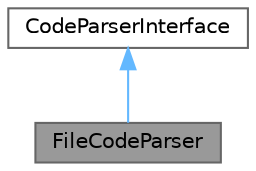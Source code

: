 digraph "FileCodeParser"
{
 // INTERACTIVE_SVG=YES
 // LATEX_PDF_SIZE
  bgcolor="transparent";
  edge [fontname=Helvetica,fontsize=10,labelfontname=Helvetica,labelfontsize=10];
  node [fontname=Helvetica,fontsize=10,shape=box,height=0.2,width=0.4];
  Node1 [label="FileCodeParser",height=0.2,width=0.4,color="gray40", fillcolor="grey60", style="filled", fontcolor="black",tooltip="Generic code parser."];
  Node2 -> Node1 [dir="back",color="steelblue1",style="solid"];
  Node2 [label="CodeParserInterface",height=0.2,width=0.4,color="gray40", fillcolor="white", style="filled",URL="$d4/d65/class_code_parser_interface.html",tooltip="Abstract interface for code parsers."];
}
